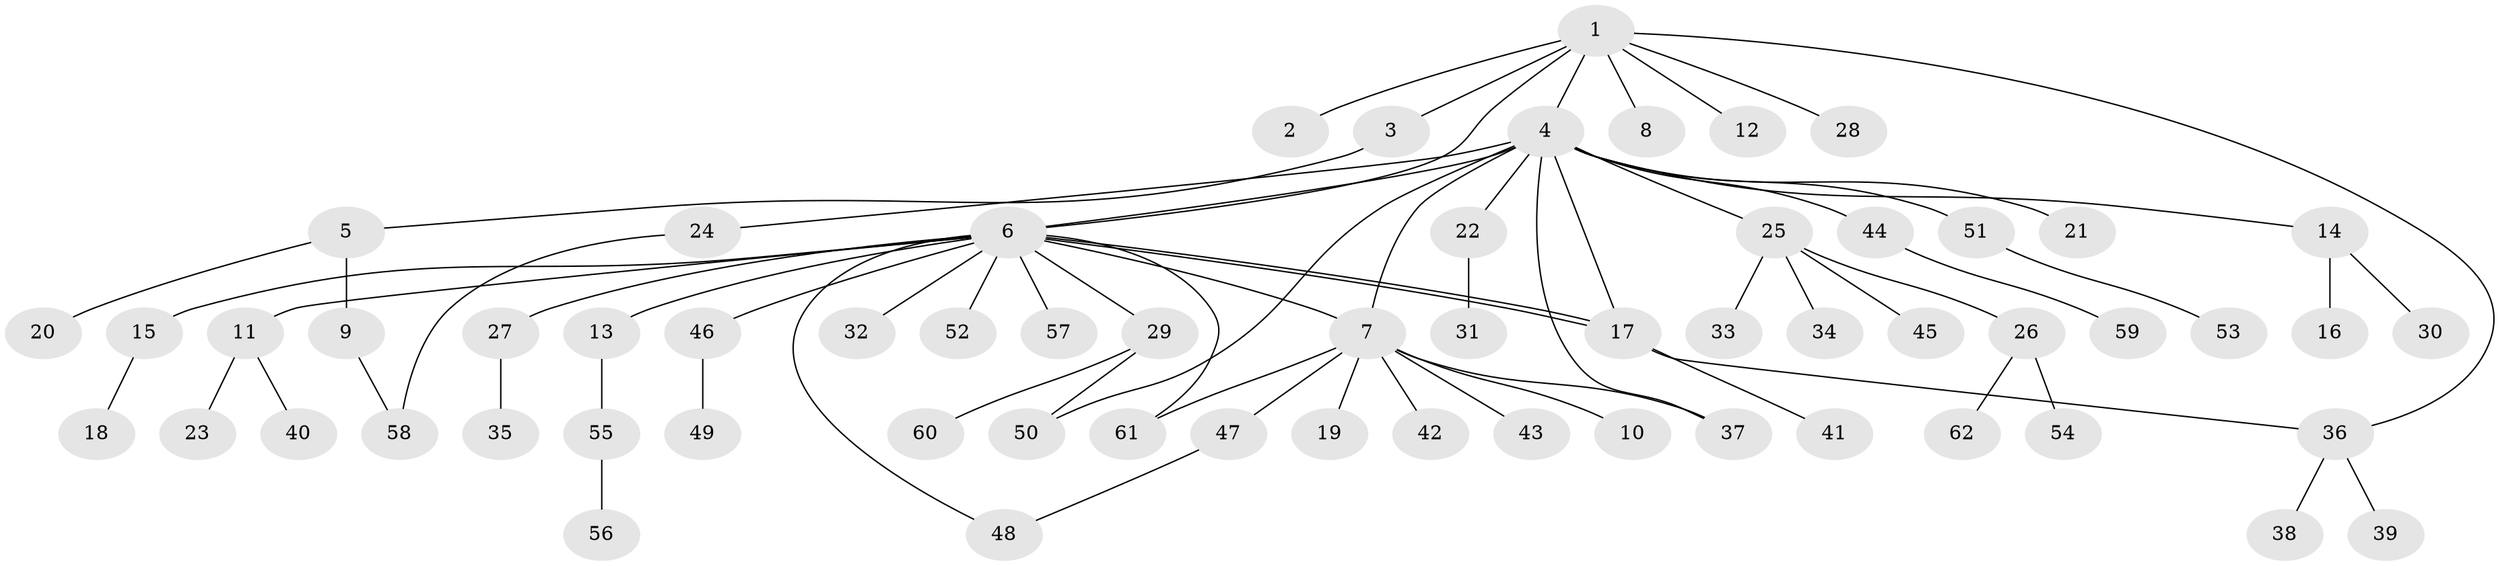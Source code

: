 // coarse degree distribution, {7: 0.023255813953488372, 1: 0.5813953488372093, 2: 0.23255813953488372, 10: 0.023255813953488372, 3: 0.09302325581395349, 14: 0.023255813953488372, 8: 0.023255813953488372}
// Generated by graph-tools (version 1.1) at 2025/18/03/04/25 18:18:12]
// undirected, 62 vertices, 71 edges
graph export_dot {
graph [start="1"]
  node [color=gray90,style=filled];
  1;
  2;
  3;
  4;
  5;
  6;
  7;
  8;
  9;
  10;
  11;
  12;
  13;
  14;
  15;
  16;
  17;
  18;
  19;
  20;
  21;
  22;
  23;
  24;
  25;
  26;
  27;
  28;
  29;
  30;
  31;
  32;
  33;
  34;
  35;
  36;
  37;
  38;
  39;
  40;
  41;
  42;
  43;
  44;
  45;
  46;
  47;
  48;
  49;
  50;
  51;
  52;
  53;
  54;
  55;
  56;
  57;
  58;
  59;
  60;
  61;
  62;
  1 -- 2;
  1 -- 3;
  1 -- 4;
  1 -- 6;
  1 -- 8;
  1 -- 12;
  1 -- 28;
  1 -- 36;
  3 -- 5;
  4 -- 6;
  4 -- 7;
  4 -- 14;
  4 -- 17;
  4 -- 21;
  4 -- 22;
  4 -- 24;
  4 -- 25;
  4 -- 37;
  4 -- 44;
  4 -- 50;
  4 -- 51;
  5 -- 9;
  5 -- 20;
  6 -- 7;
  6 -- 11;
  6 -- 13;
  6 -- 15;
  6 -- 17;
  6 -- 17;
  6 -- 27;
  6 -- 29;
  6 -- 32;
  6 -- 46;
  6 -- 48;
  6 -- 52;
  6 -- 57;
  6 -- 61;
  7 -- 10;
  7 -- 19;
  7 -- 37;
  7 -- 42;
  7 -- 43;
  7 -- 47;
  7 -- 61;
  9 -- 58;
  11 -- 23;
  11 -- 40;
  13 -- 55;
  14 -- 16;
  14 -- 30;
  15 -- 18;
  17 -- 36;
  17 -- 41;
  22 -- 31;
  24 -- 58;
  25 -- 26;
  25 -- 33;
  25 -- 34;
  25 -- 45;
  26 -- 54;
  26 -- 62;
  27 -- 35;
  29 -- 50;
  29 -- 60;
  36 -- 38;
  36 -- 39;
  44 -- 59;
  46 -- 49;
  47 -- 48;
  51 -- 53;
  55 -- 56;
}
